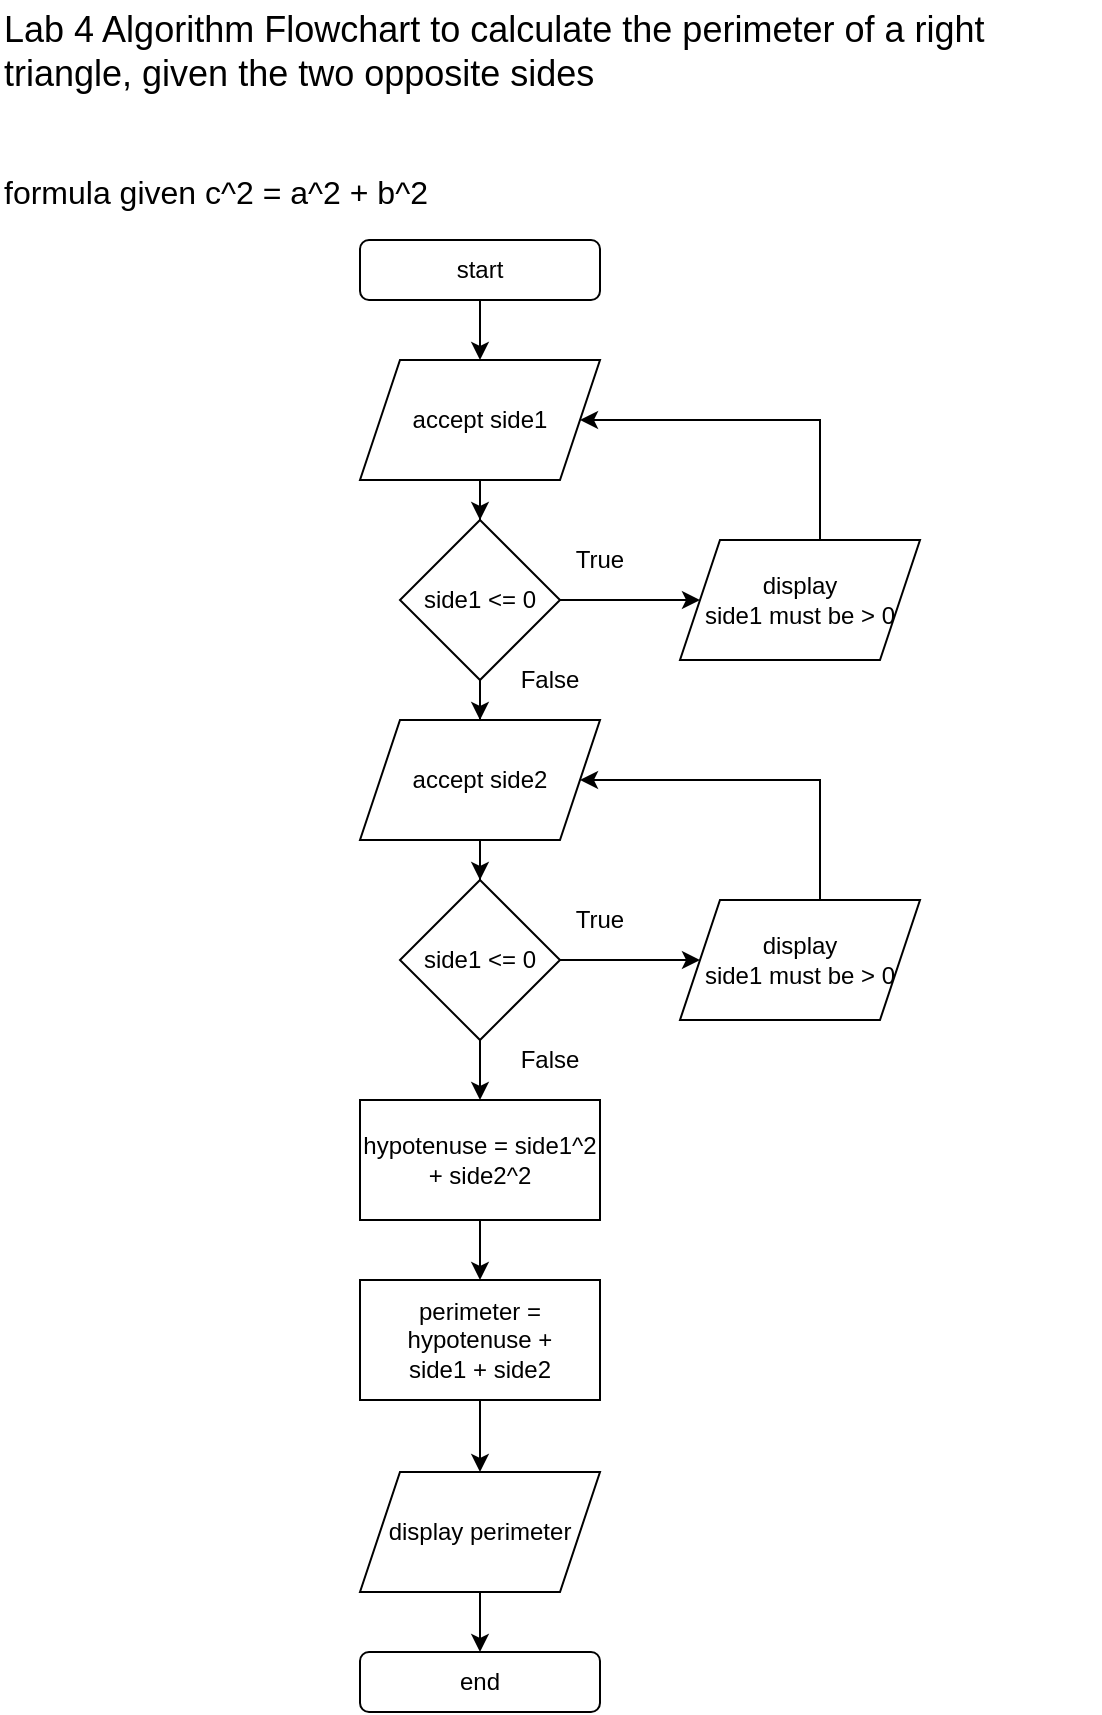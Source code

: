 <mxfile version="13.6.9" type="device"><diagram id="eXmeDdVCUXJyxIEkFjpV" name="Page-1"><mxGraphModel dx="1662" dy="772" grid="1" gridSize="10" guides="1" tooltips="1" connect="1" arrows="1" fold="1" page="1" pageScale="1" pageWidth="850" pageHeight="1100" math="0" shadow="0"><root><mxCell id="0"/><mxCell id="1" parent="0"/><mxCell id="mlBo_bKonEDvNAEajMCd-1" style="edgeStyle=orthogonalEdgeStyle;rounded=0;orthogonalLoop=1;jettySize=auto;html=1;entryX=0.5;entryY=0;entryDx=0;entryDy=0;" edge="1" parent="1" source="mlBo_bKonEDvNAEajMCd-2"><mxGeometry relative="1" as="geometry"><mxPoint x="350" y="250" as="targetPoint"/></mxGeometry></mxCell><mxCell id="mlBo_bKonEDvNAEajMCd-2" value="start" style="rounded=1;whiteSpace=wrap;html=1;" vertex="1" parent="1"><mxGeometry x="290" y="190" width="120" height="30" as="geometry"/></mxCell><mxCell id="mlBo_bKonEDvNAEajMCd-3" value="" style="edgeStyle=orthogonalEdgeStyle;rounded=0;orthogonalLoop=1;jettySize=auto;html=1;" edge="1" parent="1" source="mlBo_bKonEDvNAEajMCd-13" target="mlBo_bKonEDvNAEajMCd-4"><mxGeometry relative="1" as="geometry"><mxPoint x="335" y="835.02" as="sourcePoint"/></mxGeometry></mxCell><mxCell id="mlBo_bKonEDvNAEajMCd-4" value="end" style="rounded=1;whiteSpace=wrap;html=1;" vertex="1" parent="1"><mxGeometry x="290" y="896" width="120" height="30" as="geometry"/></mxCell><mxCell id="mlBo_bKonEDvNAEajMCd-5" value="&lt;div&gt;&lt;font style=&quot;font-size: 18px&quot;&gt;Lab 4 Algorithm Flowchart to calculate the perimeter of a right triangle, given the two opposite sides&lt;/font&gt;&lt;/div&gt;&lt;div&gt;&lt;font size=&quot;3&quot;&gt;&lt;br&gt;&lt;/font&gt;&lt;/div&gt;&lt;div&gt;&lt;font size=&quot;3&quot;&gt;&lt;br&gt;&lt;/font&gt;&lt;/div&gt;&lt;div&gt;&lt;font size=&quot;3&quot;&gt;formula given c^2 = a^2 + b^2&lt;/font&gt;&lt;/div&gt;" style="text;html=1;strokeColor=none;fillColor=none;align=left;verticalAlign=middle;whiteSpace=wrap;rounded=0;" vertex="1" parent="1"><mxGeometry x="110" y="70" width="550" height="110" as="geometry"/></mxCell><mxCell id="mlBo_bKonEDvNAEajMCd-33" value="" style="edgeStyle=orthogonalEdgeStyle;rounded=0;orthogonalLoop=1;jettySize=auto;html=1;" edge="1" parent="1" source="mlBo_bKonEDvNAEajMCd-7" target="mlBo_bKonEDvNAEajMCd-32"><mxGeometry relative="1" as="geometry"/></mxCell><mxCell id="mlBo_bKonEDvNAEajMCd-7" value="accept side1" style="shape=parallelogram;perimeter=parallelogramPerimeter;whiteSpace=wrap;html=1;fixedSize=1;" vertex="1" parent="1"><mxGeometry x="290" y="250" width="120" height="60" as="geometry"/></mxCell><mxCell id="mlBo_bKonEDvNAEajMCd-46" value="" style="edgeStyle=orthogonalEdgeStyle;rounded=0;orthogonalLoop=1;jettySize=auto;html=1;" edge="1" parent="1" source="mlBo_bKonEDvNAEajMCd-10" target="mlBo_bKonEDvNAEajMCd-40"><mxGeometry relative="1" as="geometry"/></mxCell><mxCell id="mlBo_bKonEDvNAEajMCd-10" value="accept side2" style="shape=parallelogram;perimeter=parallelogramPerimeter;whiteSpace=wrap;html=1;fixedSize=1;" vertex="1" parent="1"><mxGeometry x="290" y="430" width="120" height="60" as="geometry"/></mxCell><mxCell id="mlBo_bKonEDvNAEajMCd-30" value="" style="edgeStyle=orthogonalEdgeStyle;rounded=0;orthogonalLoop=1;jettySize=auto;html=1;" edge="1" parent="1" source="mlBo_bKonEDvNAEajMCd-12" target="mlBo_bKonEDvNAEajMCd-29"><mxGeometry relative="1" as="geometry"/></mxCell><mxCell id="mlBo_bKonEDvNAEajMCd-12" value="hypotenuse = side1^2 + side2^2" style="rounded=0;whiteSpace=wrap;html=1;" vertex="1" parent="1"><mxGeometry x="290" y="620" width="120" height="60" as="geometry"/></mxCell><mxCell id="mlBo_bKonEDvNAEajMCd-13" value="display perimeter" style="shape=parallelogram;perimeter=parallelogramPerimeter;whiteSpace=wrap;html=1;fixedSize=1;" vertex="1" parent="1"><mxGeometry x="290" y="806" width="120" height="60" as="geometry"/></mxCell><mxCell id="mlBo_bKonEDvNAEajMCd-31" value="" style="edgeStyle=orthogonalEdgeStyle;rounded=0;orthogonalLoop=1;jettySize=auto;html=1;" edge="1" parent="1" source="mlBo_bKonEDvNAEajMCd-29" target="mlBo_bKonEDvNAEajMCd-13"><mxGeometry relative="1" as="geometry"/></mxCell><mxCell id="mlBo_bKonEDvNAEajMCd-29" value="perimeter = hypotenuse + &lt;br&gt;side1 + side2" style="rounded=0;whiteSpace=wrap;html=1;" vertex="1" parent="1"><mxGeometry x="290" y="710" width="120" height="60" as="geometry"/></mxCell><mxCell id="mlBo_bKonEDvNAEajMCd-37" value="" style="edgeStyle=orthogonalEdgeStyle;rounded=0;orthogonalLoop=1;jettySize=auto;html=1;" edge="1" parent="1" source="mlBo_bKonEDvNAEajMCd-32" target="mlBo_bKonEDvNAEajMCd-34"><mxGeometry relative="1" as="geometry"/></mxCell><mxCell id="mlBo_bKonEDvNAEajMCd-45" value="" style="edgeStyle=orthogonalEdgeStyle;rounded=0;orthogonalLoop=1;jettySize=auto;html=1;" edge="1" parent="1" source="mlBo_bKonEDvNAEajMCd-32" target="mlBo_bKonEDvNAEajMCd-10"><mxGeometry relative="1" as="geometry"/></mxCell><mxCell id="mlBo_bKonEDvNAEajMCd-32" value="side1 &amp;lt;= 0" style="rhombus;whiteSpace=wrap;html=1;" vertex="1" parent="1"><mxGeometry x="310" y="330" width="80" height="80" as="geometry"/></mxCell><mxCell id="mlBo_bKonEDvNAEajMCd-38" style="edgeStyle=orthogonalEdgeStyle;rounded=0;orthogonalLoop=1;jettySize=auto;html=1;" edge="1" parent="1" source="mlBo_bKonEDvNAEajMCd-34" target="mlBo_bKonEDvNAEajMCd-7"><mxGeometry relative="1" as="geometry"><Array as="points"><mxPoint x="520" y="280"/></Array></mxGeometry></mxCell><mxCell id="mlBo_bKonEDvNAEajMCd-34" value="display &lt;br&gt;side1 must be &amp;gt; 0" style="shape=parallelogram;perimeter=parallelogramPerimeter;whiteSpace=wrap;html=1;fixedSize=1;" vertex="1" parent="1"><mxGeometry x="450" y="340" width="120" height="60" as="geometry"/></mxCell><mxCell id="mlBo_bKonEDvNAEajMCd-35" value="True" style="text;html=1;strokeColor=none;fillColor=none;align=center;verticalAlign=middle;whiteSpace=wrap;rounded=0;" vertex="1" parent="1"><mxGeometry x="390" y="340" width="40" height="20" as="geometry"/></mxCell><mxCell id="mlBo_bKonEDvNAEajMCd-36" value="False" style="text;html=1;strokeColor=none;fillColor=none;align=center;verticalAlign=middle;whiteSpace=wrap;rounded=0;" vertex="1" parent="1"><mxGeometry x="365" y="400" width="40" height="20" as="geometry"/></mxCell><mxCell id="mlBo_bKonEDvNAEajMCd-39" value="" style="edgeStyle=orthogonalEdgeStyle;rounded=0;orthogonalLoop=1;jettySize=auto;html=1;" edge="1" parent="1" source="mlBo_bKonEDvNAEajMCd-40" target="mlBo_bKonEDvNAEajMCd-41"><mxGeometry relative="1" as="geometry"/></mxCell><mxCell id="mlBo_bKonEDvNAEajMCd-47" value="" style="edgeStyle=orthogonalEdgeStyle;rounded=0;orthogonalLoop=1;jettySize=auto;html=1;" edge="1" parent="1" source="mlBo_bKonEDvNAEajMCd-40" target="mlBo_bKonEDvNAEajMCd-12"><mxGeometry relative="1" as="geometry"/></mxCell><mxCell id="mlBo_bKonEDvNAEajMCd-40" value="side1 &amp;lt;= 0" style="rhombus;whiteSpace=wrap;html=1;" vertex="1" parent="1"><mxGeometry x="310" y="510" width="80" height="80" as="geometry"/></mxCell><mxCell id="mlBo_bKonEDvNAEajMCd-48" style="edgeStyle=orthogonalEdgeStyle;rounded=0;orthogonalLoop=1;jettySize=auto;html=1;" edge="1" parent="1" source="mlBo_bKonEDvNAEajMCd-41" target="mlBo_bKonEDvNAEajMCd-10"><mxGeometry relative="1" as="geometry"><Array as="points"><mxPoint x="520" y="460"/></Array></mxGeometry></mxCell><mxCell id="mlBo_bKonEDvNAEajMCd-41" value="display &lt;br&gt;side1 must be &amp;gt; 0" style="shape=parallelogram;perimeter=parallelogramPerimeter;whiteSpace=wrap;html=1;fixedSize=1;" vertex="1" parent="1"><mxGeometry x="450" y="520" width="120" height="60" as="geometry"/></mxCell><mxCell id="mlBo_bKonEDvNAEajMCd-42" value="True" style="text;html=1;strokeColor=none;fillColor=none;align=center;verticalAlign=middle;whiteSpace=wrap;rounded=0;" vertex="1" parent="1"><mxGeometry x="390" y="520" width="40" height="20" as="geometry"/></mxCell><mxCell id="mlBo_bKonEDvNAEajMCd-43" value="False" style="text;html=1;strokeColor=none;fillColor=none;align=center;verticalAlign=middle;whiteSpace=wrap;rounded=0;" vertex="1" parent="1"><mxGeometry x="365" y="590" width="40" height="20" as="geometry"/></mxCell></root></mxGraphModel></diagram></mxfile>